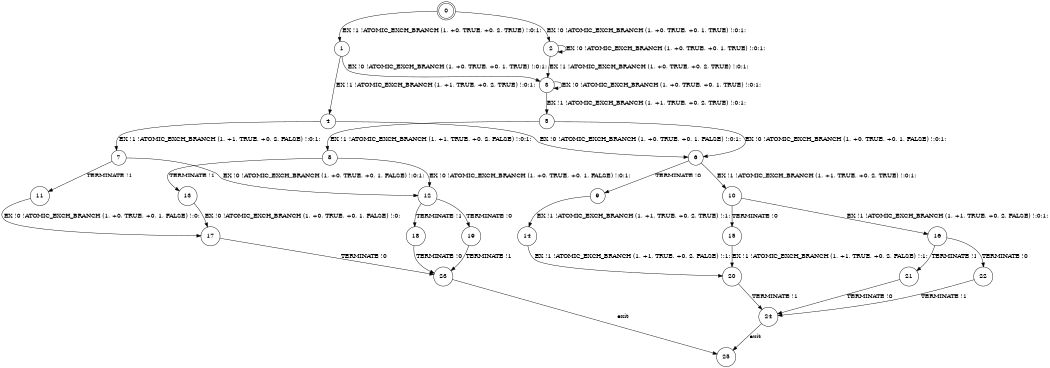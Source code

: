 digraph BCG {
size = "7, 10.5";
center = TRUE;
node [shape = circle];
0 [peripheries = 2];
0 -> 1 [label = "EX !1 !ATOMIC_EXCH_BRANCH (1, +0, TRUE, +0, 2, TRUE) !:0:1:"];
0 -> 2 [label = "EX !0 !ATOMIC_EXCH_BRANCH (1, +0, TRUE, +0, 1, TRUE) !:0:1:"];
1 -> 3 [label = "EX !0 !ATOMIC_EXCH_BRANCH (1, +0, TRUE, +0, 1, TRUE) !:0:1:"];
1 -> 4 [label = "EX !1 !ATOMIC_EXCH_BRANCH (1, +1, TRUE, +0, 2, TRUE) !:0:1:"];
2 -> 3 [label = "EX !1 !ATOMIC_EXCH_BRANCH (1, +0, TRUE, +0, 2, TRUE) !:0:1:"];
2 -> 2 [label = "EX !0 !ATOMIC_EXCH_BRANCH (1, +0, TRUE, +0, 1, TRUE) !:0:1:"];
3 -> 5 [label = "EX !1 !ATOMIC_EXCH_BRANCH (1, +1, TRUE, +0, 2, TRUE) !:0:1:"];
3 -> 3 [label = "EX !0 !ATOMIC_EXCH_BRANCH (1, +0, TRUE, +0, 1, TRUE) !:0:1:"];
4 -> 6 [label = "EX !0 !ATOMIC_EXCH_BRANCH (1, +0, TRUE, +0, 1, FALSE) !:0:1:"];
4 -> 7 [label = "EX !1 !ATOMIC_EXCH_BRANCH (1, +1, TRUE, +0, 2, FALSE) !:0:1:"];
5 -> 8 [label = "EX !1 !ATOMIC_EXCH_BRANCH (1, +1, TRUE, +0, 2, FALSE) !:0:1:"];
5 -> 6 [label = "EX !0 !ATOMIC_EXCH_BRANCH (1, +0, TRUE, +0, 1, FALSE) !:0:1:"];
6 -> 9 [label = "TERMINATE !0"];
6 -> 10 [label = "EX !1 !ATOMIC_EXCH_BRANCH (1, +1, TRUE, +0, 2, TRUE) !:0:1:"];
7 -> 11 [label = "TERMINATE !1"];
7 -> 12 [label = "EX !0 !ATOMIC_EXCH_BRANCH (1, +0, TRUE, +0, 1, FALSE) !:0:1:"];
8 -> 13 [label = "TERMINATE !1"];
8 -> 12 [label = "EX !0 !ATOMIC_EXCH_BRANCH (1, +0, TRUE, +0, 1, FALSE) !:0:1:"];
9 -> 14 [label = "EX !1 !ATOMIC_EXCH_BRANCH (1, +1, TRUE, +0, 2, TRUE) !:1:"];
10 -> 15 [label = "TERMINATE !0"];
10 -> 16 [label = "EX !1 !ATOMIC_EXCH_BRANCH (1, +1, TRUE, +0, 2, FALSE) !:0:1:"];
11 -> 17 [label = "EX !0 !ATOMIC_EXCH_BRANCH (1, +0, TRUE, +0, 1, FALSE) !:0:"];
12 -> 18 [label = "TERMINATE !1"];
12 -> 19 [label = "TERMINATE !0"];
13 -> 17 [label = "EX !0 !ATOMIC_EXCH_BRANCH (1, +0, TRUE, +0, 1, FALSE) !:0:"];
14 -> 20 [label = "EX !1 !ATOMIC_EXCH_BRANCH (1, +1, TRUE, +0, 2, FALSE) !:1:"];
15 -> 20 [label = "EX !1 !ATOMIC_EXCH_BRANCH (1, +1, TRUE, +0, 2, FALSE) !:1:"];
16 -> 21 [label = "TERMINATE !1"];
16 -> 22 [label = "TERMINATE !0"];
17 -> 23 [label = "TERMINATE !0"];
18 -> 23 [label = "TERMINATE !0"];
19 -> 23 [label = "TERMINATE !1"];
20 -> 24 [label = "TERMINATE !1"];
21 -> 24 [label = "TERMINATE !0"];
22 -> 24 [label = "TERMINATE !1"];
23 -> 25 [label = "exit"];
24 -> 25 [label = "exit"];
}
